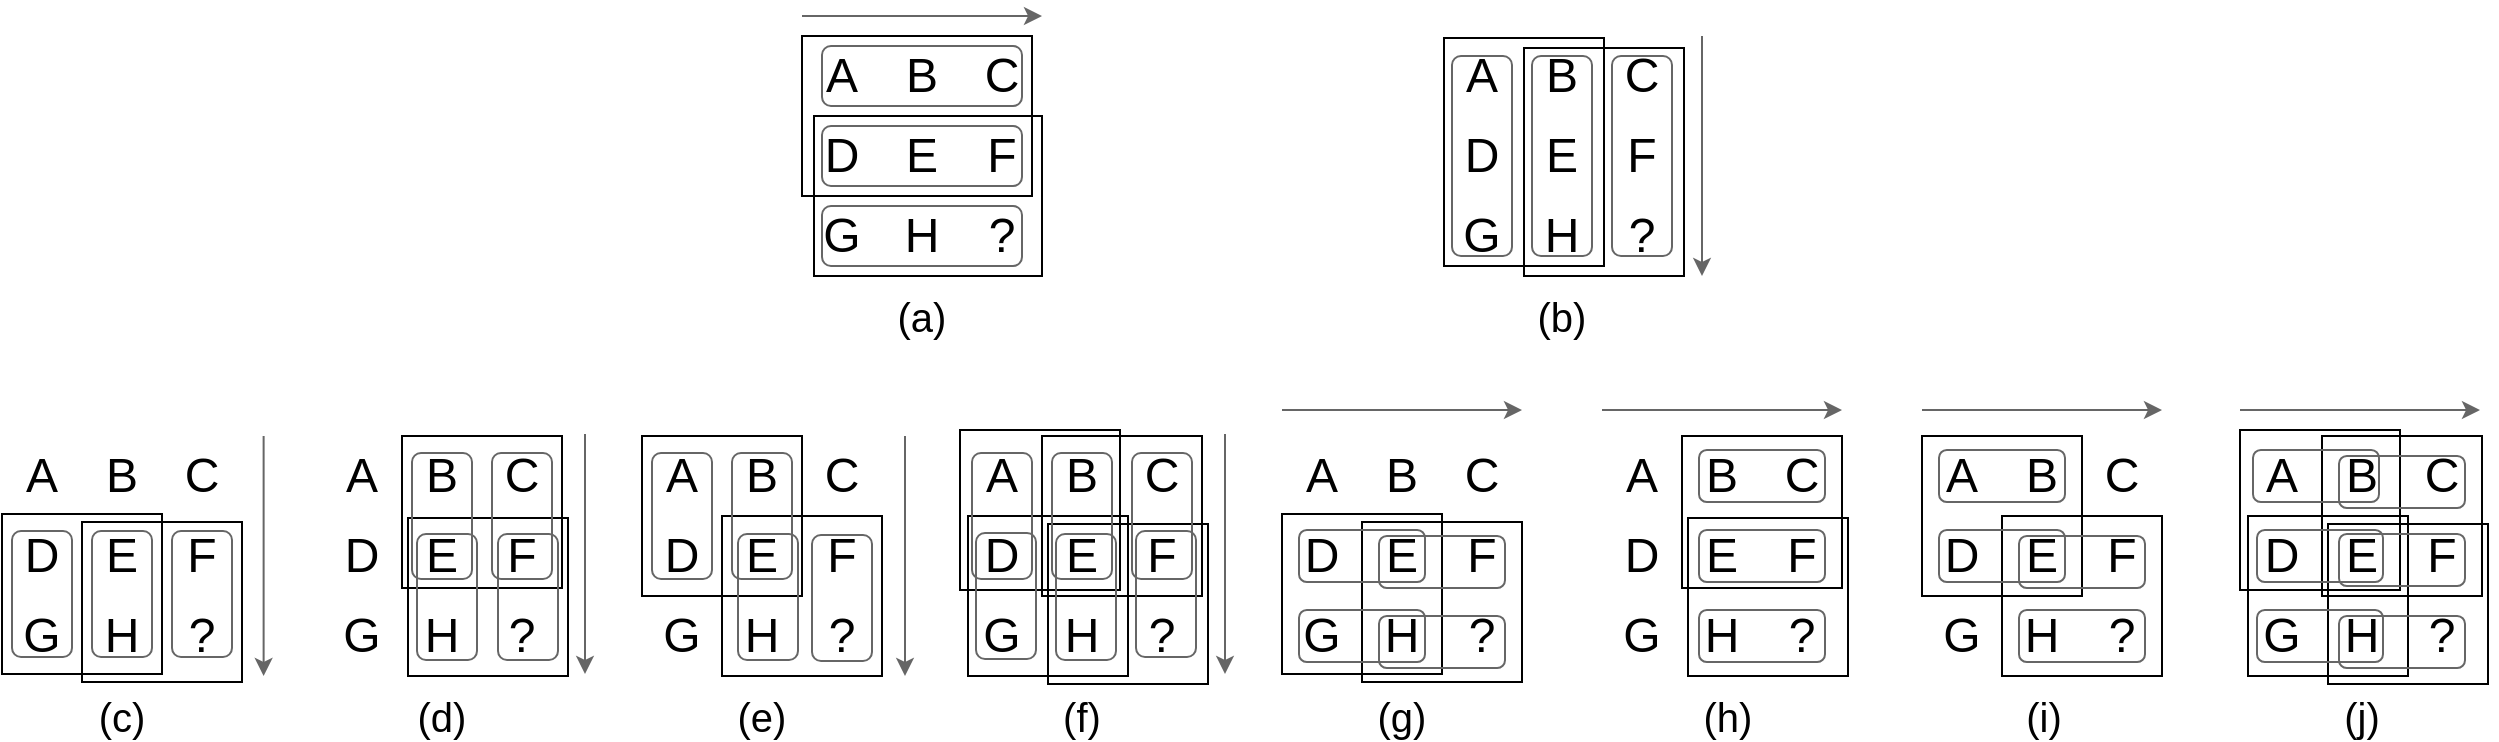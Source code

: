 <mxfile version="12.9.13" type="device"><diagram id="FIgk0ZukeviS5J1ctofV" name="Page-1"><mxGraphModel dx="768" dy="522" grid="1" gridSize="10" guides="1" tooltips="1" connect="1" arrows="1" fold="1" page="1" pageScale="1" pageWidth="827" pageHeight="1169" math="0" shadow="0"><root><mxCell id="0"/><mxCell id="1" parent="0"/><mxCell id="aXizeRaWZDngDxDu109b-54" value="" style="rounded=0;whiteSpace=wrap;html=1;fillColor=none;" parent="1" vertex="1"><mxGeometry x="200" y="283" width="80" height="80" as="geometry"/></mxCell><mxCell id="aXizeRaWZDngDxDu109b-53" value="" style="rounded=0;whiteSpace=wrap;html=1;fillColor=none;" parent="1" vertex="1"><mxGeometry x="160" y="279" width="80" height="80" as="geometry"/></mxCell><mxCell id="aXizeRaWZDngDxDu109b-122" value="" style="rounded=0;whiteSpace=wrap;html=1;fillColor=none;" parent="1" vertex="1"><mxGeometry x="840" y="283" width="80" height="80" as="geometry"/></mxCell><mxCell id="aXizeRaWZDngDxDu109b-121" value="" style="rounded=0;whiteSpace=wrap;html=1;fillColor=none;" parent="1" vertex="1"><mxGeometry x="800" y="279" width="80" height="80" as="geometry"/></mxCell><mxCell id="Hj9UycK8c0MInqdre70B-33" value="&lt;font style=&quot;font-size: 24px&quot;&gt;A&lt;/font&gt;" style="text;html=1;strokeColor=none;fillColor=none;align=center;verticalAlign=middle;whiteSpace=wrap;rounded=0;" parent="1" vertex="1"><mxGeometry x="160" y="240" width="40" height="40" as="geometry"/></mxCell><mxCell id="Hj9UycK8c0MInqdre70B-34" value="&lt;font style=&quot;font-size: 24px&quot;&gt;B&lt;/font&gt;" style="text;html=1;strokeColor=none;fillColor=none;align=center;verticalAlign=middle;whiteSpace=wrap;rounded=0;" parent="1" vertex="1"><mxGeometry x="200" y="240" width="40" height="40" as="geometry"/></mxCell><mxCell id="Hj9UycK8c0MInqdre70B-35" value="&lt;font style=&quot;font-size: 24px&quot;&gt;C&lt;/font&gt;" style="text;html=1;strokeColor=none;fillColor=none;align=center;verticalAlign=middle;whiteSpace=wrap;rounded=0;" parent="1" vertex="1"><mxGeometry x="240" y="240" width="40" height="40" as="geometry"/></mxCell><mxCell id="Hj9UycK8c0MInqdre70B-36" value="&lt;font style=&quot;font-size: 24px&quot;&gt;D&lt;/font&gt;" style="text;html=1;strokeColor=none;fillColor=none;align=center;verticalAlign=middle;whiteSpace=wrap;rounded=0;" parent="1" vertex="1"><mxGeometry x="160" y="280" width="40" height="40" as="geometry"/></mxCell><mxCell id="Hj9UycK8c0MInqdre70B-37" value="&lt;font style=&quot;font-size: 24px&quot;&gt;E&lt;/font&gt;" style="text;html=1;strokeColor=none;fillColor=none;align=center;verticalAlign=middle;whiteSpace=wrap;rounded=0;" parent="1" vertex="1"><mxGeometry x="200" y="280" width="40" height="40" as="geometry"/></mxCell><mxCell id="Hj9UycK8c0MInqdre70B-38" value="&lt;font style=&quot;font-size: 24px&quot;&gt;F&lt;/font&gt;" style="text;html=1;strokeColor=none;fillColor=none;align=center;verticalAlign=middle;whiteSpace=wrap;rounded=0;" parent="1" vertex="1"><mxGeometry x="240" y="280" width="40" height="40" as="geometry"/></mxCell><mxCell id="Hj9UycK8c0MInqdre70B-39" value="&lt;font style=&quot;font-size: 24px&quot;&gt;G&lt;/font&gt;" style="text;html=1;strokeColor=none;fillColor=none;align=center;verticalAlign=middle;whiteSpace=wrap;rounded=0;" parent="1" vertex="1"><mxGeometry x="160" y="320" width="40" height="40" as="geometry"/></mxCell><mxCell id="Hj9UycK8c0MInqdre70B-40" value="&lt;font style=&quot;font-size: 24px&quot;&gt;H&lt;/font&gt;" style="text;html=1;strokeColor=none;fillColor=none;align=center;verticalAlign=middle;whiteSpace=wrap;rounded=0;" parent="1" vertex="1"><mxGeometry x="200" y="320" width="40" height="40" as="geometry"/></mxCell><mxCell id="aXizeRaWZDngDxDu109b-1" value="&lt;font style=&quot;font-size: 24px&quot;&gt;?&lt;/font&gt;" style="text;html=1;strokeColor=none;fillColor=none;align=center;verticalAlign=middle;whiteSpace=wrap;rounded=0;" parent="1" vertex="1"><mxGeometry x="240" y="320" width="40" height="40" as="geometry"/></mxCell><mxCell id="aXizeRaWZDngDxDu109b-2" value="&lt;font style=&quot;font-size: 24px&quot;&gt;A&lt;/font&gt;" style="text;html=1;strokeColor=none;fillColor=none;align=center;verticalAlign=middle;whiteSpace=wrap;rounded=0;" parent="1" vertex="1"><mxGeometry x="320" y="240" width="40" height="40" as="geometry"/></mxCell><mxCell id="aXizeRaWZDngDxDu109b-3" value="&lt;font style=&quot;font-size: 24px&quot;&gt;B&lt;/font&gt;" style="text;html=1;strokeColor=none;fillColor=none;align=center;verticalAlign=middle;whiteSpace=wrap;rounded=0;" parent="1" vertex="1"><mxGeometry x="360" y="240" width="40" height="40" as="geometry"/></mxCell><mxCell id="aXizeRaWZDngDxDu109b-4" value="&lt;font style=&quot;font-size: 24px&quot;&gt;C&lt;/font&gt;" style="text;html=1;strokeColor=none;fillColor=none;align=center;verticalAlign=middle;whiteSpace=wrap;rounded=0;" parent="1" vertex="1"><mxGeometry x="400" y="240" width="40" height="40" as="geometry"/></mxCell><mxCell id="aXizeRaWZDngDxDu109b-5" value="&lt;font style=&quot;font-size: 24px&quot;&gt;D&lt;/font&gt;" style="text;html=1;strokeColor=none;fillColor=none;align=center;verticalAlign=middle;whiteSpace=wrap;rounded=0;" parent="1" vertex="1"><mxGeometry x="320" y="280" width="40" height="40" as="geometry"/></mxCell><mxCell id="aXizeRaWZDngDxDu109b-6" value="&lt;font style=&quot;font-size: 24px&quot;&gt;E&lt;/font&gt;" style="text;html=1;strokeColor=none;fillColor=none;align=center;verticalAlign=middle;whiteSpace=wrap;rounded=0;" parent="1" vertex="1"><mxGeometry x="360" y="280" width="40" height="40" as="geometry"/></mxCell><mxCell id="aXizeRaWZDngDxDu109b-7" value="&lt;font style=&quot;font-size: 24px&quot;&gt;F&lt;/font&gt;" style="text;html=1;strokeColor=none;fillColor=none;align=center;verticalAlign=middle;whiteSpace=wrap;rounded=0;" parent="1" vertex="1"><mxGeometry x="400" y="280" width="40" height="40" as="geometry"/></mxCell><mxCell id="aXizeRaWZDngDxDu109b-8" value="&lt;font style=&quot;font-size: 24px&quot;&gt;G&lt;/font&gt;" style="text;html=1;strokeColor=none;fillColor=none;align=center;verticalAlign=middle;whiteSpace=wrap;rounded=0;" parent="1" vertex="1"><mxGeometry x="320" y="320" width="40" height="40" as="geometry"/></mxCell><mxCell id="aXizeRaWZDngDxDu109b-9" value="&lt;font style=&quot;font-size: 24px&quot;&gt;H&lt;/font&gt;" style="text;html=1;strokeColor=none;fillColor=none;align=center;verticalAlign=middle;whiteSpace=wrap;rounded=0;" parent="1" vertex="1"><mxGeometry x="360" y="320" width="40" height="40" as="geometry"/></mxCell><mxCell id="aXizeRaWZDngDxDu109b-10" value="&lt;font style=&quot;font-size: 24px&quot;&gt;?&lt;/font&gt;" style="text;html=1;strokeColor=none;fillColor=none;align=center;verticalAlign=middle;whiteSpace=wrap;rounded=0;" parent="1" vertex="1"><mxGeometry x="400" y="320" width="40" height="40" as="geometry"/></mxCell><mxCell id="aXizeRaWZDngDxDu109b-11" value="&lt;font style=&quot;font-size: 24px&quot;&gt;A&lt;/font&gt;" style="text;html=1;strokeColor=none;fillColor=none;align=center;verticalAlign=middle;whiteSpace=wrap;rounded=0;" parent="1" vertex="1"><mxGeometry x="480" y="240" width="40" height="40" as="geometry"/></mxCell><mxCell id="aXizeRaWZDngDxDu109b-12" value="&lt;font style=&quot;font-size: 24px&quot;&gt;B&lt;/font&gt;" style="text;html=1;strokeColor=none;fillColor=none;align=center;verticalAlign=middle;whiteSpace=wrap;rounded=0;" parent="1" vertex="1"><mxGeometry x="520" y="240" width="40" height="40" as="geometry"/></mxCell><mxCell id="aXizeRaWZDngDxDu109b-13" value="&lt;font style=&quot;font-size: 24px&quot;&gt;C&lt;/font&gt;" style="text;html=1;strokeColor=none;fillColor=none;align=center;verticalAlign=middle;whiteSpace=wrap;rounded=0;" parent="1" vertex="1"><mxGeometry x="560" y="240" width="40" height="40" as="geometry"/></mxCell><mxCell id="aXizeRaWZDngDxDu109b-14" value="&lt;font style=&quot;font-size: 24px&quot;&gt;D&lt;/font&gt;" style="text;html=1;strokeColor=none;fillColor=none;align=center;verticalAlign=middle;whiteSpace=wrap;rounded=0;" parent="1" vertex="1"><mxGeometry x="480" y="280" width="40" height="40" as="geometry"/></mxCell><mxCell id="aXizeRaWZDngDxDu109b-15" value="&lt;font style=&quot;font-size: 24px&quot;&gt;E&lt;/font&gt;" style="text;html=1;strokeColor=none;fillColor=none;align=center;verticalAlign=middle;whiteSpace=wrap;rounded=0;" parent="1" vertex="1"><mxGeometry x="520" y="280" width="40" height="40" as="geometry"/></mxCell><mxCell id="aXizeRaWZDngDxDu109b-16" value="&lt;font style=&quot;font-size: 24px&quot;&gt;F&lt;/font&gt;" style="text;html=1;strokeColor=none;fillColor=none;align=center;verticalAlign=middle;whiteSpace=wrap;rounded=0;" parent="1" vertex="1"><mxGeometry x="560" y="280" width="40" height="40" as="geometry"/></mxCell><mxCell id="aXizeRaWZDngDxDu109b-17" value="&lt;font style=&quot;font-size: 24px&quot;&gt;G&lt;/font&gt;" style="text;html=1;strokeColor=none;fillColor=none;align=center;verticalAlign=middle;whiteSpace=wrap;rounded=0;" parent="1" vertex="1"><mxGeometry x="480" y="320" width="40" height="40" as="geometry"/></mxCell><mxCell id="aXizeRaWZDngDxDu109b-18" value="&lt;font style=&quot;font-size: 24px&quot;&gt;H&lt;/font&gt;" style="text;html=1;strokeColor=none;fillColor=none;align=center;verticalAlign=middle;whiteSpace=wrap;rounded=0;" parent="1" vertex="1"><mxGeometry x="520" y="320" width="40" height="40" as="geometry"/></mxCell><mxCell id="aXizeRaWZDngDxDu109b-19" value="&lt;font style=&quot;font-size: 24px&quot;&gt;?&lt;/font&gt;" style="text;html=1;strokeColor=none;fillColor=none;align=center;verticalAlign=middle;whiteSpace=wrap;rounded=0;" parent="1" vertex="1"><mxGeometry x="560" y="320" width="40" height="40" as="geometry"/></mxCell><mxCell id="aXizeRaWZDngDxDu109b-20" value="&lt;font style=&quot;font-size: 24px&quot;&gt;A&lt;/font&gt;" style="text;html=1;strokeColor=none;fillColor=none;align=center;verticalAlign=middle;whiteSpace=wrap;rounded=0;" parent="1" vertex="1"><mxGeometry x="640" y="240" width="40" height="40" as="geometry"/></mxCell><mxCell id="aXizeRaWZDngDxDu109b-21" value="&lt;font style=&quot;font-size: 24px&quot;&gt;B&lt;/font&gt;" style="text;html=1;strokeColor=none;fillColor=none;align=center;verticalAlign=middle;whiteSpace=wrap;rounded=0;" parent="1" vertex="1"><mxGeometry x="680" y="240" width="40" height="40" as="geometry"/></mxCell><mxCell id="aXizeRaWZDngDxDu109b-22" value="&lt;font style=&quot;font-size: 24px&quot;&gt;C&lt;/font&gt;" style="text;html=1;strokeColor=none;fillColor=none;align=center;verticalAlign=middle;whiteSpace=wrap;rounded=0;" parent="1" vertex="1"><mxGeometry x="720" y="240" width="40" height="40" as="geometry"/></mxCell><mxCell id="aXizeRaWZDngDxDu109b-23" value="&lt;font style=&quot;font-size: 24px&quot;&gt;D&lt;/font&gt;" style="text;html=1;strokeColor=none;fillColor=none;align=center;verticalAlign=middle;whiteSpace=wrap;rounded=0;" parent="1" vertex="1"><mxGeometry x="640" y="280" width="40" height="40" as="geometry"/></mxCell><mxCell id="aXizeRaWZDngDxDu109b-24" value="&lt;font style=&quot;font-size: 24px&quot;&gt;E&lt;/font&gt;" style="text;html=1;strokeColor=none;fillColor=none;align=center;verticalAlign=middle;whiteSpace=wrap;rounded=0;" parent="1" vertex="1"><mxGeometry x="680" y="280" width="40" height="40" as="geometry"/></mxCell><mxCell id="aXizeRaWZDngDxDu109b-25" value="&lt;font style=&quot;font-size: 24px&quot;&gt;F&lt;/font&gt;" style="text;html=1;strokeColor=none;fillColor=none;align=center;verticalAlign=middle;whiteSpace=wrap;rounded=0;" parent="1" vertex="1"><mxGeometry x="720" y="280" width="40" height="40" as="geometry"/></mxCell><mxCell id="aXizeRaWZDngDxDu109b-26" value="&lt;font style=&quot;font-size: 24px&quot;&gt;G&lt;/font&gt;" style="text;html=1;strokeColor=none;fillColor=none;align=center;verticalAlign=middle;whiteSpace=wrap;rounded=0;" parent="1" vertex="1"><mxGeometry x="640" y="320" width="40" height="40" as="geometry"/></mxCell><mxCell id="aXizeRaWZDngDxDu109b-27" value="&lt;font style=&quot;font-size: 24px&quot;&gt;H&lt;/font&gt;" style="text;html=1;strokeColor=none;fillColor=none;align=center;verticalAlign=middle;whiteSpace=wrap;rounded=0;" parent="1" vertex="1"><mxGeometry x="680" y="320" width="40" height="40" as="geometry"/></mxCell><mxCell id="aXizeRaWZDngDxDu109b-28" value="&lt;font style=&quot;font-size: 24px&quot;&gt;?&lt;/font&gt;" style="text;html=1;strokeColor=none;fillColor=none;align=center;verticalAlign=middle;whiteSpace=wrap;rounded=0;" parent="1" vertex="1"><mxGeometry x="720" y="320" width="40" height="40" as="geometry"/></mxCell><mxCell id="aXizeRaWZDngDxDu109b-39" value="" style="rounded=1;whiteSpace=wrap;html=1;fillColor=none;strokeColor=#666666;rotation=90;" parent="1" vertex="1"><mxGeometry x="188.5" y="304" width="63" height="30" as="geometry"/></mxCell><mxCell id="aXizeRaWZDngDxDu109b-40" value="" style="rounded=0;whiteSpace=wrap;html=1;fillColor=none;" parent="1" vertex="1"><mxGeometry x="639" y="237" width="80" height="80" as="geometry"/></mxCell><mxCell id="aXizeRaWZDngDxDu109b-41" value="" style="rounded=1;whiteSpace=wrap;html=1;fillColor=none;strokeColor=#666666;rotation=90;" parent="1" vertex="1"><mxGeometry x="148.5" y="304" width="63" height="30" as="geometry"/></mxCell><mxCell id="aXizeRaWZDngDxDu109b-42" value="" style="rounded=1;whiteSpace=wrap;html=1;fillColor=none;strokeColor=#666666;rotation=90;" parent="1" vertex="1"><mxGeometry x="228.5" y="304" width="63" height="30" as="geometry"/></mxCell><mxCell id="aXizeRaWZDngDxDu109b-43" value="" style="endArrow=classic;html=1;strokeColor=#666666;" parent="1" edge="1"><mxGeometry width="50" height="50" relative="1" as="geometry"><mxPoint x="290.81" y="240" as="sourcePoint"/><mxPoint x="290.81" y="360" as="targetPoint"/></mxGeometry></mxCell><mxCell id="aXizeRaWZDngDxDu109b-44" value="" style="rounded=0;whiteSpace=wrap;html=1;fillColor=none;" parent="1" vertex="1"><mxGeometry x="360" y="240" width="80" height="76" as="geometry"/></mxCell><mxCell id="aXizeRaWZDngDxDu109b-45" value="" style="rounded=0;whiteSpace=wrap;html=1;fillColor=none;" parent="1" vertex="1"><mxGeometry x="363" y="281" width="80" height="79" as="geometry"/></mxCell><mxCell id="aXizeRaWZDngDxDu109b-51" value="" style="rounded=1;whiteSpace=wrap;html=1;fillColor=none;strokeColor=#666666;rotation=90;" parent="1" vertex="1"><mxGeometry x="348.5" y="265" width="63" height="30" as="geometry"/></mxCell><mxCell id="aXizeRaWZDngDxDu109b-52" value="" style="rounded=1;whiteSpace=wrap;html=1;fillColor=none;strokeColor=#666666;rotation=90;" parent="1" vertex="1"><mxGeometry x="388.5" y="265" width="63" height="30" as="geometry"/></mxCell><mxCell id="aXizeRaWZDngDxDu109b-55" value="" style="rounded=1;whiteSpace=wrap;html=1;fillColor=none;strokeColor=#666666;rotation=90;" parent="1" vertex="1"><mxGeometry x="351" y="305.5" width="63" height="30" as="geometry"/></mxCell><mxCell id="aXizeRaWZDngDxDu109b-56" value="" style="rounded=1;whiteSpace=wrap;html=1;fillColor=none;strokeColor=#666666;rotation=90;" parent="1" vertex="1"><mxGeometry x="391.5" y="305.5" width="63" height="30" as="geometry"/></mxCell><mxCell id="aXizeRaWZDngDxDu109b-57" value="" style="rounded=0;whiteSpace=wrap;html=1;fillColor=none;" parent="1" vertex="1"><mxGeometry x="480" y="240" width="80" height="80" as="geometry"/></mxCell><mxCell id="aXizeRaWZDngDxDu109b-58" value="" style="rounded=0;whiteSpace=wrap;html=1;fillColor=none;" parent="1" vertex="1"><mxGeometry x="520" y="280" width="80" height="80" as="geometry"/></mxCell><mxCell id="aXizeRaWZDngDxDu109b-59" value="" style="rounded=1;whiteSpace=wrap;html=1;fillColor=none;strokeColor=#666666;rotation=90;" parent="1" vertex="1"><mxGeometry x="468.5" y="265" width="63" height="30" as="geometry"/></mxCell><mxCell id="aXizeRaWZDngDxDu109b-60" value="" style="rounded=1;whiteSpace=wrap;html=1;fillColor=none;strokeColor=#666666;rotation=90;" parent="1" vertex="1"><mxGeometry x="508.5" y="265" width="63" height="30" as="geometry"/></mxCell><mxCell id="aXizeRaWZDngDxDu109b-61" value="" style="rounded=1;whiteSpace=wrap;html=1;fillColor=none;strokeColor=#666666;rotation=90;" parent="1" vertex="1"><mxGeometry x="548.5" y="306" width="63" height="30" as="geometry"/></mxCell><mxCell id="aXizeRaWZDngDxDu109b-62" value="" style="rounded=1;whiteSpace=wrap;html=1;fillColor=none;strokeColor=#666666;rotation=90;" parent="1" vertex="1"><mxGeometry x="511.5" y="305.5" width="63" height="30" as="geometry"/></mxCell><mxCell id="aXizeRaWZDngDxDu109b-63" value="" style="endArrow=classic;html=1;strokeColor=#666666;" parent="1" edge="1"><mxGeometry width="50" height="50" relative="1" as="geometry"><mxPoint x="451.5" y="239" as="sourcePoint"/><mxPoint x="451.5" y="359" as="targetPoint"/></mxGeometry></mxCell><mxCell id="aXizeRaWZDngDxDu109b-64" value="" style="endArrow=classic;html=1;strokeColor=#666666;" parent="1" edge="1"><mxGeometry width="50" height="50" relative="1" as="geometry"><mxPoint x="611.5" y="240" as="sourcePoint"/><mxPoint x="611.5" y="360" as="targetPoint"/></mxGeometry></mxCell><mxCell id="aXizeRaWZDngDxDu109b-65" value="" style="rounded=0;whiteSpace=wrap;html=1;fillColor=none;" parent="1" vertex="1"><mxGeometry x="643" y="280" width="80" height="80" as="geometry"/></mxCell><mxCell id="aXizeRaWZDngDxDu109b-66" value="" style="rounded=0;whiteSpace=wrap;html=1;fillColor=none;" parent="1" vertex="1"><mxGeometry x="680" y="240" width="80" height="80" as="geometry"/></mxCell><mxCell id="aXizeRaWZDngDxDu109b-68" value="" style="rounded=0;whiteSpace=wrap;html=1;fillColor=none;" parent="1" vertex="1"><mxGeometry x="683" y="284" width="80" height="80" as="geometry"/></mxCell><mxCell id="aXizeRaWZDngDxDu109b-69" value="" style="rounded=1;whiteSpace=wrap;html=1;fillColor=none;strokeColor=#666666;rotation=90;" parent="1" vertex="1"><mxGeometry x="670.5" y="305.5" width="63" height="30" as="geometry"/></mxCell><mxCell id="aXizeRaWZDngDxDu109b-70" value="" style="rounded=1;whiteSpace=wrap;html=1;fillColor=none;strokeColor=#666666;rotation=90;" parent="1" vertex="1"><mxGeometry x="668.5" y="265" width="63" height="30" as="geometry"/></mxCell><mxCell id="aXizeRaWZDngDxDu109b-71" value="" style="rounded=1;whiteSpace=wrap;html=1;fillColor=none;strokeColor=#666666;rotation=90;" parent="1" vertex="1"><mxGeometry x="628.5" y="265" width="63" height="30" as="geometry"/></mxCell><mxCell id="aXizeRaWZDngDxDu109b-72" value="" style="rounded=1;whiteSpace=wrap;html=1;fillColor=none;strokeColor=#666666;rotation=90;" parent="1" vertex="1"><mxGeometry x="708.5" y="265" width="63" height="30" as="geometry"/></mxCell><mxCell id="aXizeRaWZDngDxDu109b-73" value="" style="rounded=1;whiteSpace=wrap;html=1;fillColor=none;strokeColor=#666666;rotation=90;" parent="1" vertex="1"><mxGeometry x="630.5" y="305" width="63" height="30" as="geometry"/></mxCell><mxCell id="aXizeRaWZDngDxDu109b-74" value="" style="rounded=1;whiteSpace=wrap;html=1;fillColor=none;strokeColor=#666666;rotation=90;" parent="1" vertex="1"><mxGeometry x="710.5" y="304" width="63" height="30" as="geometry"/></mxCell><mxCell id="aXizeRaWZDngDxDu109b-75" value="" style="endArrow=classic;html=1;strokeColor=#666666;" parent="1" edge="1"><mxGeometry width="50" height="50" relative="1" as="geometry"><mxPoint x="771.5" y="239" as="sourcePoint"/><mxPoint x="771.5" y="359" as="targetPoint"/></mxGeometry></mxCell><mxCell id="aXizeRaWZDngDxDu109b-76" value="&lt;font style=&quot;font-size: 24px&quot;&gt;A&lt;/font&gt;" style="text;html=1;strokeColor=none;fillColor=none;align=center;verticalAlign=middle;whiteSpace=wrap;rounded=0;" parent="1" vertex="1"><mxGeometry x="800" y="240" width="40" height="40" as="geometry"/></mxCell><mxCell id="aXizeRaWZDngDxDu109b-77" value="&lt;font style=&quot;font-size: 24px&quot;&gt;B&lt;/font&gt;" style="text;html=1;strokeColor=none;fillColor=none;align=center;verticalAlign=middle;whiteSpace=wrap;rounded=0;" parent="1" vertex="1"><mxGeometry x="840" y="240" width="40" height="40" as="geometry"/></mxCell><mxCell id="aXizeRaWZDngDxDu109b-78" value="&lt;font style=&quot;font-size: 24px&quot;&gt;C&lt;/font&gt;" style="text;html=1;strokeColor=none;fillColor=none;align=center;verticalAlign=middle;whiteSpace=wrap;rounded=0;" parent="1" vertex="1"><mxGeometry x="880" y="240" width="40" height="40" as="geometry"/></mxCell><mxCell id="aXizeRaWZDngDxDu109b-79" value="&lt;font style=&quot;font-size: 24px&quot;&gt;D&lt;/font&gt;" style="text;html=1;strokeColor=none;fillColor=none;align=center;verticalAlign=middle;whiteSpace=wrap;rounded=0;" parent="1" vertex="1"><mxGeometry x="800" y="280" width="40" height="40" as="geometry"/></mxCell><mxCell id="aXizeRaWZDngDxDu109b-80" value="&lt;font style=&quot;font-size: 24px&quot;&gt;E&lt;/font&gt;" style="text;html=1;strokeColor=none;fillColor=none;align=center;verticalAlign=middle;whiteSpace=wrap;rounded=0;" parent="1" vertex="1"><mxGeometry x="840" y="280" width="40" height="40" as="geometry"/></mxCell><mxCell id="aXizeRaWZDngDxDu109b-81" value="&lt;font style=&quot;font-size: 24px&quot;&gt;F&lt;/font&gt;" style="text;html=1;strokeColor=none;fillColor=none;align=center;verticalAlign=middle;whiteSpace=wrap;rounded=0;" parent="1" vertex="1"><mxGeometry x="880" y="280" width="40" height="40" as="geometry"/></mxCell><mxCell id="aXizeRaWZDngDxDu109b-82" value="&lt;font style=&quot;font-size: 24px&quot;&gt;G&lt;/font&gt;" style="text;html=1;strokeColor=none;fillColor=none;align=center;verticalAlign=middle;whiteSpace=wrap;rounded=0;" parent="1" vertex="1"><mxGeometry x="800" y="320" width="40" height="40" as="geometry"/></mxCell><mxCell id="aXizeRaWZDngDxDu109b-83" value="&lt;font style=&quot;font-size: 24px&quot;&gt;H&lt;/font&gt;" style="text;html=1;strokeColor=none;fillColor=none;align=center;verticalAlign=middle;whiteSpace=wrap;rounded=0;" parent="1" vertex="1"><mxGeometry x="840" y="320" width="40" height="40" as="geometry"/></mxCell><mxCell id="aXizeRaWZDngDxDu109b-84" value="&lt;font style=&quot;font-size: 24px&quot;&gt;?&lt;/font&gt;" style="text;html=1;strokeColor=none;fillColor=none;align=center;verticalAlign=middle;whiteSpace=wrap;rounded=0;" parent="1" vertex="1"><mxGeometry x="880" y="320" width="40" height="40" as="geometry"/></mxCell><mxCell id="aXizeRaWZDngDxDu109b-85" value="&lt;font style=&quot;font-size: 24px&quot;&gt;A&lt;/font&gt;" style="text;html=1;strokeColor=none;fillColor=none;align=center;verticalAlign=middle;whiteSpace=wrap;rounded=0;" parent="1" vertex="1"><mxGeometry x="960" y="240" width="40" height="40" as="geometry"/></mxCell><mxCell id="aXizeRaWZDngDxDu109b-86" value="&lt;font style=&quot;font-size: 24px&quot;&gt;B&lt;/font&gt;" style="text;html=1;strokeColor=none;fillColor=none;align=center;verticalAlign=middle;whiteSpace=wrap;rounded=0;" parent="1" vertex="1"><mxGeometry x="1000" y="240" width="40" height="40" as="geometry"/></mxCell><mxCell id="aXizeRaWZDngDxDu109b-87" value="&lt;font style=&quot;font-size: 24px&quot;&gt;C&lt;/font&gt;" style="text;html=1;strokeColor=none;fillColor=none;align=center;verticalAlign=middle;whiteSpace=wrap;rounded=0;" parent="1" vertex="1"><mxGeometry x="1040" y="240" width="40" height="40" as="geometry"/></mxCell><mxCell id="aXizeRaWZDngDxDu109b-88" value="&lt;font style=&quot;font-size: 24px&quot;&gt;D&lt;/font&gt;" style="text;html=1;strokeColor=none;fillColor=none;align=center;verticalAlign=middle;whiteSpace=wrap;rounded=0;" parent="1" vertex="1"><mxGeometry x="960" y="280" width="40" height="40" as="geometry"/></mxCell><mxCell id="aXizeRaWZDngDxDu109b-89" value="&lt;font style=&quot;font-size: 24px&quot;&gt;E&lt;/font&gt;" style="text;html=1;strokeColor=none;fillColor=none;align=center;verticalAlign=middle;whiteSpace=wrap;rounded=0;" parent="1" vertex="1"><mxGeometry x="1000" y="280" width="40" height="40" as="geometry"/></mxCell><mxCell id="aXizeRaWZDngDxDu109b-90" value="&lt;font style=&quot;font-size: 24px&quot;&gt;F&lt;/font&gt;" style="text;html=1;strokeColor=none;fillColor=none;align=center;verticalAlign=middle;whiteSpace=wrap;rounded=0;" parent="1" vertex="1"><mxGeometry x="1040" y="280" width="40" height="40" as="geometry"/></mxCell><mxCell id="aXizeRaWZDngDxDu109b-91" value="&lt;font style=&quot;font-size: 24px&quot;&gt;G&lt;/font&gt;" style="text;html=1;strokeColor=none;fillColor=none;align=center;verticalAlign=middle;whiteSpace=wrap;rounded=0;" parent="1" vertex="1"><mxGeometry x="960" y="320" width="40" height="40" as="geometry"/></mxCell><mxCell id="aXizeRaWZDngDxDu109b-92" value="&lt;font style=&quot;font-size: 24px&quot;&gt;H&lt;/font&gt;" style="text;html=1;strokeColor=none;fillColor=none;align=center;verticalAlign=middle;whiteSpace=wrap;rounded=0;" parent="1" vertex="1"><mxGeometry x="1000" y="320" width="40" height="40" as="geometry"/></mxCell><mxCell id="aXizeRaWZDngDxDu109b-93" value="&lt;font style=&quot;font-size: 24px&quot;&gt;?&lt;/font&gt;" style="text;html=1;strokeColor=none;fillColor=none;align=center;verticalAlign=middle;whiteSpace=wrap;rounded=0;" parent="1" vertex="1"><mxGeometry x="1040" y="320" width="40" height="40" as="geometry"/></mxCell><mxCell id="aXizeRaWZDngDxDu109b-94" value="&lt;font style=&quot;font-size: 24px&quot;&gt;A&lt;/font&gt;" style="text;html=1;strokeColor=none;fillColor=none;align=center;verticalAlign=middle;whiteSpace=wrap;rounded=0;" parent="1" vertex="1"><mxGeometry x="1120" y="240" width="40" height="40" as="geometry"/></mxCell><mxCell id="aXizeRaWZDngDxDu109b-95" value="&lt;font style=&quot;font-size: 24px&quot;&gt;B&lt;/font&gt;" style="text;html=1;strokeColor=none;fillColor=none;align=center;verticalAlign=middle;whiteSpace=wrap;rounded=0;" parent="1" vertex="1"><mxGeometry x="1160" y="240" width="40" height="40" as="geometry"/></mxCell><mxCell id="aXizeRaWZDngDxDu109b-96" value="&lt;font style=&quot;font-size: 24px&quot;&gt;C&lt;/font&gt;" style="text;html=1;strokeColor=none;fillColor=none;align=center;verticalAlign=middle;whiteSpace=wrap;rounded=0;" parent="1" vertex="1"><mxGeometry x="1200" y="240" width="40" height="40" as="geometry"/></mxCell><mxCell id="aXizeRaWZDngDxDu109b-97" value="&lt;font style=&quot;font-size: 24px&quot;&gt;D&lt;/font&gt;" style="text;html=1;strokeColor=none;fillColor=none;align=center;verticalAlign=middle;whiteSpace=wrap;rounded=0;" parent="1" vertex="1"><mxGeometry x="1120" y="280" width="40" height="40" as="geometry"/></mxCell><mxCell id="aXizeRaWZDngDxDu109b-98" value="&lt;font style=&quot;font-size: 24px&quot;&gt;E&lt;/font&gt;" style="text;html=1;strokeColor=none;fillColor=none;align=center;verticalAlign=middle;whiteSpace=wrap;rounded=0;" parent="1" vertex="1"><mxGeometry x="1160" y="280" width="40" height="40" as="geometry"/></mxCell><mxCell id="aXizeRaWZDngDxDu109b-99" value="&lt;font style=&quot;font-size: 24px&quot;&gt;F&lt;/font&gt;" style="text;html=1;strokeColor=none;fillColor=none;align=center;verticalAlign=middle;whiteSpace=wrap;rounded=0;" parent="1" vertex="1"><mxGeometry x="1200" y="280" width="40" height="40" as="geometry"/></mxCell><mxCell id="aXizeRaWZDngDxDu109b-100" value="&lt;font style=&quot;font-size: 24px&quot;&gt;G&lt;/font&gt;" style="text;html=1;strokeColor=none;fillColor=none;align=center;verticalAlign=middle;whiteSpace=wrap;rounded=0;" parent="1" vertex="1"><mxGeometry x="1120" y="320" width="40" height="40" as="geometry"/></mxCell><mxCell id="aXizeRaWZDngDxDu109b-101" value="&lt;font style=&quot;font-size: 24px&quot;&gt;H&lt;/font&gt;" style="text;html=1;strokeColor=none;fillColor=none;align=center;verticalAlign=middle;whiteSpace=wrap;rounded=0;" parent="1" vertex="1"><mxGeometry x="1160" y="320" width="40" height="40" as="geometry"/></mxCell><mxCell id="aXizeRaWZDngDxDu109b-102" value="&lt;font style=&quot;font-size: 24px&quot;&gt;?&lt;/font&gt;" style="text;html=1;strokeColor=none;fillColor=none;align=center;verticalAlign=middle;whiteSpace=wrap;rounded=0;" parent="1" vertex="1"><mxGeometry x="1200" y="320" width="40" height="40" as="geometry"/></mxCell><mxCell id="aXizeRaWZDngDxDu109b-103" value="&lt;font style=&quot;font-size: 24px&quot;&gt;A&lt;/font&gt;" style="text;html=1;strokeColor=none;fillColor=none;align=center;verticalAlign=middle;whiteSpace=wrap;rounded=0;" parent="1" vertex="1"><mxGeometry x="1280" y="240" width="40" height="40" as="geometry"/></mxCell><mxCell id="aXizeRaWZDngDxDu109b-104" value="&lt;font style=&quot;font-size: 24px&quot;&gt;B&lt;/font&gt;" style="text;html=1;strokeColor=none;fillColor=none;align=center;verticalAlign=middle;whiteSpace=wrap;rounded=0;" parent="1" vertex="1"><mxGeometry x="1320" y="240" width="40" height="40" as="geometry"/></mxCell><mxCell id="aXizeRaWZDngDxDu109b-105" value="&lt;font style=&quot;font-size: 24px&quot;&gt;C&lt;/font&gt;" style="text;html=1;strokeColor=none;fillColor=none;align=center;verticalAlign=middle;whiteSpace=wrap;rounded=0;" parent="1" vertex="1"><mxGeometry x="1360" y="240" width="40" height="40" as="geometry"/></mxCell><mxCell id="aXizeRaWZDngDxDu109b-106" value="&lt;font style=&quot;font-size: 24px&quot;&gt;D&lt;/font&gt;" style="text;html=1;strokeColor=none;fillColor=none;align=center;verticalAlign=middle;whiteSpace=wrap;rounded=0;" parent="1" vertex="1"><mxGeometry x="1280" y="280" width="40" height="40" as="geometry"/></mxCell><mxCell id="aXizeRaWZDngDxDu109b-107" value="&lt;font style=&quot;font-size: 24px&quot;&gt;E&lt;/font&gt;" style="text;html=1;strokeColor=none;fillColor=none;align=center;verticalAlign=middle;whiteSpace=wrap;rounded=0;" parent="1" vertex="1"><mxGeometry x="1320" y="280" width="40" height="40" as="geometry"/></mxCell><mxCell id="aXizeRaWZDngDxDu109b-108" value="&lt;font style=&quot;font-size: 24px&quot;&gt;F&lt;/font&gt;" style="text;html=1;strokeColor=none;fillColor=none;align=center;verticalAlign=middle;whiteSpace=wrap;rounded=0;" parent="1" vertex="1"><mxGeometry x="1360" y="280" width="40" height="40" as="geometry"/></mxCell><mxCell id="aXizeRaWZDngDxDu109b-109" value="&lt;font style=&quot;font-size: 24px&quot;&gt;G&lt;/font&gt;" style="text;html=1;strokeColor=none;fillColor=none;align=center;verticalAlign=middle;whiteSpace=wrap;rounded=0;" parent="1" vertex="1"><mxGeometry x="1280" y="320" width="40" height="40" as="geometry"/></mxCell><mxCell id="aXizeRaWZDngDxDu109b-110" value="&lt;font style=&quot;font-size: 24px&quot;&gt;H&lt;/font&gt;" style="text;html=1;strokeColor=none;fillColor=none;align=center;verticalAlign=middle;whiteSpace=wrap;rounded=0;" parent="1" vertex="1"><mxGeometry x="1320" y="320" width="40" height="40" as="geometry"/></mxCell><mxCell id="aXizeRaWZDngDxDu109b-111" value="&lt;font style=&quot;font-size: 24px&quot;&gt;?&lt;/font&gt;" style="text;html=1;strokeColor=none;fillColor=none;align=center;verticalAlign=middle;whiteSpace=wrap;rounded=0;" parent="1" vertex="1"><mxGeometry x="1360" y="320" width="40" height="40" as="geometry"/></mxCell><mxCell id="aXizeRaWZDngDxDu109b-113" value="" style="rounded=0;whiteSpace=wrap;html=1;fillColor=none;" parent="1" vertex="1"><mxGeometry x="1279" y="237" width="80" height="80" as="geometry"/></mxCell><mxCell id="aXizeRaWZDngDxDu109b-116" value="" style="endArrow=classic;html=1;strokeColor=#666666;" parent="1" edge="1"><mxGeometry width="50" height="50" relative="1" as="geometry"><mxPoint x="800" y="227" as="sourcePoint"/><mxPoint x="920" y="227" as="targetPoint"/></mxGeometry></mxCell><mxCell id="aXizeRaWZDngDxDu109b-117" value="" style="rounded=0;whiteSpace=wrap;html=1;fillColor=none;" parent="1" vertex="1"><mxGeometry x="1000" y="240" width="80" height="76" as="geometry"/></mxCell><mxCell id="aXizeRaWZDngDxDu109b-118" value="" style="rounded=0;whiteSpace=wrap;html=1;fillColor=none;" parent="1" vertex="1"><mxGeometry x="1003" y="281" width="80" height="79" as="geometry"/></mxCell><mxCell id="aXizeRaWZDngDxDu109b-125" value="" style="rounded=0;whiteSpace=wrap;html=1;fillColor=none;" parent="1" vertex="1"><mxGeometry x="1120" y="240" width="80" height="80" as="geometry"/></mxCell><mxCell id="aXizeRaWZDngDxDu109b-126" value="" style="rounded=0;whiteSpace=wrap;html=1;fillColor=none;" parent="1" vertex="1"><mxGeometry x="1160" y="280" width="80" height="80" as="geometry"/></mxCell><mxCell id="aXizeRaWZDngDxDu109b-133" value="" style="rounded=0;whiteSpace=wrap;html=1;fillColor=none;" parent="1" vertex="1"><mxGeometry x="1283" y="280" width="80" height="80" as="geometry"/></mxCell><mxCell id="aXizeRaWZDngDxDu109b-134" value="" style="rounded=0;whiteSpace=wrap;html=1;fillColor=none;" parent="1" vertex="1"><mxGeometry x="1320" y="240" width="80" height="80" as="geometry"/></mxCell><mxCell id="aXizeRaWZDngDxDu109b-135" value="" style="rounded=0;whiteSpace=wrap;html=1;fillColor=none;" parent="1" vertex="1"><mxGeometry x="1323" y="284" width="80" height="80" as="geometry"/></mxCell><mxCell id="aXizeRaWZDngDxDu109b-143" value="" style="endArrow=classic;html=1;strokeColor=#666666;" parent="1" edge="1"><mxGeometry width="50" height="50" relative="1" as="geometry"><mxPoint x="960" y="227" as="sourcePoint"/><mxPoint x="1080" y="227" as="targetPoint"/></mxGeometry></mxCell><mxCell id="aXizeRaWZDngDxDu109b-144" value="" style="endArrow=classic;html=1;strokeColor=#666666;" parent="1" edge="1"><mxGeometry width="50" height="50" relative="1" as="geometry"><mxPoint x="1120" y="227" as="sourcePoint"/><mxPoint x="1240" y="227" as="targetPoint"/></mxGeometry></mxCell><mxCell id="aXizeRaWZDngDxDu109b-145" value="" style="endArrow=classic;html=1;strokeColor=#666666;" parent="1" edge="1"><mxGeometry width="50" height="50" relative="1" as="geometry"><mxPoint x="1279" y="227" as="sourcePoint"/><mxPoint x="1399" y="227" as="targetPoint"/></mxGeometry></mxCell><mxCell id="aXizeRaWZDngDxDu109b-149" value="" style="rounded=1;whiteSpace=wrap;html=1;fillColor=none;strokeColor=#666666;rotation=0;" parent="1" vertex="1"><mxGeometry x="808.5" y="287" width="63" height="26" as="geometry"/></mxCell><mxCell id="aXizeRaWZDngDxDu109b-150" value="" style="rounded=1;whiteSpace=wrap;html=1;fillColor=none;strokeColor=#666666;rotation=0;" parent="1" vertex="1"><mxGeometry x="848.5" y="290" width="63" height="26" as="geometry"/></mxCell><mxCell id="aXizeRaWZDngDxDu109b-151" value="" style="rounded=1;whiteSpace=wrap;html=1;fillColor=none;strokeColor=#666666;rotation=0;" parent="1" vertex="1"><mxGeometry x="808.5" y="327" width="63" height="26" as="geometry"/></mxCell><mxCell id="aXizeRaWZDngDxDu109b-152" value="" style="rounded=1;whiteSpace=wrap;html=1;fillColor=none;strokeColor=#666666;rotation=0;" parent="1" vertex="1"><mxGeometry x="848.5" y="330" width="63" height="26" as="geometry"/></mxCell><mxCell id="aXizeRaWZDngDxDu109b-153" value="" style="rounded=1;whiteSpace=wrap;html=1;fillColor=none;strokeColor=#666666;rotation=0;" parent="1" vertex="1"><mxGeometry x="1008.5" y="247" width="63" height="26" as="geometry"/></mxCell><mxCell id="aXizeRaWZDngDxDu109b-154" value="" style="rounded=1;whiteSpace=wrap;html=1;fillColor=none;strokeColor=#666666;rotation=0;" parent="1" vertex="1"><mxGeometry x="1008.5" y="287" width="63" height="26" as="geometry"/></mxCell><mxCell id="aXizeRaWZDngDxDu109b-155" value="" style="rounded=1;whiteSpace=wrap;html=1;fillColor=none;strokeColor=#666666;rotation=0;" parent="1" vertex="1"><mxGeometry x="1008.5" y="327" width="63" height="26" as="geometry"/></mxCell><mxCell id="aXizeRaWZDngDxDu109b-156" value="" style="rounded=1;whiteSpace=wrap;html=1;fillColor=none;strokeColor=#666666;rotation=0;" parent="1" vertex="1"><mxGeometry x="1128.5" y="247" width="63" height="26" as="geometry"/></mxCell><mxCell id="aXizeRaWZDngDxDu109b-157" value="" style="rounded=1;whiteSpace=wrap;html=1;fillColor=none;strokeColor=#666666;rotation=0;" parent="1" vertex="1"><mxGeometry x="1128.5" y="287" width="63" height="26" as="geometry"/></mxCell><mxCell id="aXizeRaWZDngDxDu109b-158" value="" style="rounded=1;whiteSpace=wrap;html=1;fillColor=none;strokeColor=#666666;rotation=0;" parent="1" vertex="1"><mxGeometry x="1168.5" y="290" width="63" height="26" as="geometry"/></mxCell><mxCell id="aXizeRaWZDngDxDu109b-159" value="" style="rounded=1;whiteSpace=wrap;html=1;fillColor=none;strokeColor=#666666;rotation=0;" parent="1" vertex="1"><mxGeometry x="1168.5" y="327" width="63" height="26" as="geometry"/></mxCell><mxCell id="aXizeRaWZDngDxDu109b-160" value="" style="rounded=1;whiteSpace=wrap;html=1;fillColor=none;strokeColor=#666666;rotation=0;" parent="1" vertex="1"><mxGeometry x="1287.5" y="287" width="63" height="26" as="geometry"/></mxCell><mxCell id="aXizeRaWZDngDxDu109b-161" value="" style="rounded=1;whiteSpace=wrap;html=1;fillColor=none;strokeColor=#666666;rotation=0;" parent="1" vertex="1"><mxGeometry x="1328.5" y="289" width="63" height="26" as="geometry"/></mxCell><mxCell id="aXizeRaWZDngDxDu109b-162" value="" style="rounded=1;whiteSpace=wrap;html=1;fillColor=none;strokeColor=#666666;rotation=0;" parent="1" vertex="1"><mxGeometry x="1285.5" y="247" width="63" height="26" as="geometry"/></mxCell><mxCell id="aXizeRaWZDngDxDu109b-163" value="" style="rounded=1;whiteSpace=wrap;html=1;fillColor=none;strokeColor=#666666;rotation=0;" parent="1" vertex="1"><mxGeometry x="1328.5" y="250" width="63" height="26" as="geometry"/></mxCell><mxCell id="aXizeRaWZDngDxDu109b-164" value="" style="rounded=1;whiteSpace=wrap;html=1;fillColor=none;strokeColor=#666666;rotation=0;" parent="1" vertex="1"><mxGeometry x="1287.5" y="327" width="63" height="26" as="geometry"/></mxCell><mxCell id="aXizeRaWZDngDxDu109b-165" value="" style="rounded=1;whiteSpace=wrap;html=1;fillColor=none;strokeColor=#666666;rotation=0;" parent="1" vertex="1"><mxGeometry x="1328.5" y="330" width="63" height="26" as="geometry"/></mxCell><mxCell id="FmnLkDDe3ycUP5HWYXK8-1" value="&lt;font style=&quot;font-size: 20px&quot;&gt;(c)&lt;/font&gt;" style="text;html=1;strokeColor=none;fillColor=none;align=center;verticalAlign=middle;whiteSpace=wrap;rounded=0;" parent="1" vertex="1"><mxGeometry x="160" y="370" width="120" height="20" as="geometry"/></mxCell><mxCell id="FmnLkDDe3ycUP5HWYXK8-2" value="&lt;font style=&quot;font-size: 20px&quot;&gt;(d)&lt;/font&gt;" style="text;html=1;strokeColor=none;fillColor=none;align=center;verticalAlign=middle;whiteSpace=wrap;rounded=0;" parent="1" vertex="1"><mxGeometry x="320" y="370" width="120" height="20" as="geometry"/></mxCell><mxCell id="FmnLkDDe3ycUP5HWYXK8-3" value="&lt;font style=&quot;font-size: 20px&quot;&gt;(e)&lt;/font&gt;" style="text;html=1;strokeColor=none;fillColor=none;align=center;verticalAlign=middle;whiteSpace=wrap;rounded=0;" parent="1" vertex="1"><mxGeometry x="480" y="370" width="120" height="20" as="geometry"/></mxCell><mxCell id="FmnLkDDe3ycUP5HWYXK8-4" value="&lt;font style=&quot;font-size: 20px&quot;&gt;(f)&lt;/font&gt;" style="text;html=1;strokeColor=none;fillColor=none;align=center;verticalAlign=middle;whiteSpace=wrap;rounded=0;" parent="1" vertex="1"><mxGeometry x="640" y="370" width="120" height="20" as="geometry"/></mxCell><mxCell id="FmnLkDDe3ycUP5HWYXK8-5" value="&lt;font style=&quot;font-size: 20px&quot;&gt;(g)&lt;/font&gt;" style="text;html=1;strokeColor=none;fillColor=none;align=center;verticalAlign=middle;whiteSpace=wrap;rounded=0;" parent="1" vertex="1"><mxGeometry x="800" y="370" width="120" height="20" as="geometry"/></mxCell><mxCell id="FmnLkDDe3ycUP5HWYXK8-6" value="&lt;font style=&quot;font-size: 20px&quot;&gt;(h)&lt;/font&gt;" style="text;html=1;strokeColor=none;fillColor=none;align=center;verticalAlign=middle;whiteSpace=wrap;rounded=0;" parent="1" vertex="1"><mxGeometry x="963" y="370" width="120" height="20" as="geometry"/></mxCell><mxCell id="FmnLkDDe3ycUP5HWYXK8-7" value="&lt;font style=&quot;font-size: 20px&quot;&gt;(i)&lt;/font&gt;" style="text;html=1;strokeColor=none;fillColor=none;align=center;verticalAlign=middle;whiteSpace=wrap;rounded=0;" parent="1" vertex="1"><mxGeometry x="1120.5" y="370" width="120" height="20" as="geometry"/></mxCell><mxCell id="FmnLkDDe3ycUP5HWYXK8-8" value="&lt;font style=&quot;font-size: 20px&quot;&gt;(j)&lt;/font&gt;" style="text;html=1;strokeColor=none;fillColor=none;align=center;verticalAlign=middle;whiteSpace=wrap;rounded=0;" parent="1" vertex="1"><mxGeometry x="1280" y="370" width="120" height="20" as="geometry"/></mxCell><mxCell id="OlHjSplplaUpTUyaG874-32" value="" style="group" parent="1" vertex="1" connectable="0"><mxGeometry x="880" y="40" width="130" height="120" as="geometry"/></mxCell><mxCell id="OlHjSplplaUpTUyaG874-16" value="" style="rounded=0;whiteSpace=wrap;html=1;strokeColor=#000000;fillColor=none;rotation=90;" parent="OlHjSplplaUpTUyaG874-32" vertex="1"><mxGeometry x="24" y="23" width="114" height="80" as="geometry"/></mxCell><mxCell id="OlHjSplplaUpTUyaG874-17" value="" style="rounded=0;whiteSpace=wrap;html=1;strokeColor=#000000;fillColor=none;rotation=90;" parent="OlHjSplplaUpTUyaG874-32" vertex="1"><mxGeometry x="-16" y="18" width="114" height="80" as="geometry"/></mxCell><mxCell id="OlHjSplplaUpTUyaG874-18" value="&lt;font style=&quot;font-size: 24px&quot;&gt;A&lt;/font&gt;" style="text;html=1;strokeColor=none;fillColor=none;align=center;verticalAlign=middle;whiteSpace=wrap;rounded=0;" parent="OlHjSplplaUpTUyaG874-32" vertex="1"><mxGeometry width="40" height="40" as="geometry"/></mxCell><mxCell id="OlHjSplplaUpTUyaG874-19" value="&lt;font style=&quot;font-size: 24px&quot;&gt;B&lt;/font&gt;" style="text;html=1;strokeColor=none;fillColor=none;align=center;verticalAlign=middle;whiteSpace=wrap;rounded=0;" parent="OlHjSplplaUpTUyaG874-32" vertex="1"><mxGeometry x="40" width="40" height="40" as="geometry"/></mxCell><mxCell id="OlHjSplplaUpTUyaG874-20" value="&lt;font style=&quot;font-size: 24px&quot;&gt;C&lt;/font&gt;" style="text;html=1;strokeColor=none;fillColor=none;align=center;verticalAlign=middle;whiteSpace=wrap;rounded=0;" parent="OlHjSplplaUpTUyaG874-32" vertex="1"><mxGeometry x="80" width="40" height="40" as="geometry"/></mxCell><mxCell id="OlHjSplplaUpTUyaG874-21" value="&lt;font style=&quot;font-size: 24px&quot;&gt;D&lt;/font&gt;" style="text;html=1;strokeColor=none;fillColor=none;align=center;verticalAlign=middle;whiteSpace=wrap;rounded=0;" parent="OlHjSplplaUpTUyaG874-32" vertex="1"><mxGeometry y="40" width="40" height="40" as="geometry"/></mxCell><mxCell id="OlHjSplplaUpTUyaG874-22" value="&lt;font style=&quot;font-size: 24px&quot;&gt;E&lt;/font&gt;" style="text;html=1;strokeColor=none;fillColor=none;align=center;verticalAlign=middle;whiteSpace=wrap;rounded=0;" parent="OlHjSplplaUpTUyaG874-32" vertex="1"><mxGeometry x="40" y="40" width="40" height="40" as="geometry"/></mxCell><mxCell id="OlHjSplplaUpTUyaG874-23" value="&lt;font style=&quot;font-size: 24px&quot;&gt;F&lt;/font&gt;" style="text;html=1;strokeColor=none;fillColor=none;align=center;verticalAlign=middle;whiteSpace=wrap;rounded=0;" parent="OlHjSplplaUpTUyaG874-32" vertex="1"><mxGeometry x="80" y="40" width="40" height="40" as="geometry"/></mxCell><mxCell id="OlHjSplplaUpTUyaG874-24" value="&lt;font style=&quot;font-size: 24px&quot;&gt;G&lt;/font&gt;" style="text;html=1;strokeColor=none;fillColor=none;align=center;verticalAlign=middle;whiteSpace=wrap;rounded=0;" parent="OlHjSplplaUpTUyaG874-32" vertex="1"><mxGeometry y="80" width="40" height="40" as="geometry"/></mxCell><mxCell id="OlHjSplplaUpTUyaG874-25" value="&lt;font style=&quot;font-size: 24px&quot;&gt;H&lt;/font&gt;" style="text;html=1;strokeColor=none;fillColor=none;align=center;verticalAlign=middle;whiteSpace=wrap;rounded=0;" parent="OlHjSplplaUpTUyaG874-32" vertex="1"><mxGeometry x="40" y="80" width="40" height="40" as="geometry"/></mxCell><mxCell id="OlHjSplplaUpTUyaG874-26" value="" style="endArrow=classic;html=1;strokeColor=#666666;" parent="OlHjSplplaUpTUyaG874-32" edge="1"><mxGeometry width="50" height="50" relative="1" as="geometry"><mxPoint x="130" as="sourcePoint"/><mxPoint x="130" y="120" as="targetPoint"/></mxGeometry></mxCell><mxCell id="OlHjSplplaUpTUyaG874-27" value="&lt;font style=&quot;font-size: 24px&quot;&gt;?&lt;/font&gt;" style="text;html=1;strokeColor=none;fillColor=none;align=center;verticalAlign=middle;whiteSpace=wrap;rounded=0;" parent="OlHjSplplaUpTUyaG874-32" vertex="1"><mxGeometry x="80" y="80" width="40" height="40" as="geometry"/></mxCell><mxCell id="OlHjSplplaUpTUyaG874-28" value="" style="rounded=1;whiteSpace=wrap;html=1;strokeColor=#666666;fillColor=none;rotation=90;" parent="OlHjSplplaUpTUyaG874-32" vertex="1"><mxGeometry x="-30" y="45" width="100" height="30" as="geometry"/></mxCell><mxCell id="OlHjSplplaUpTUyaG874-29" value="" style="rounded=1;whiteSpace=wrap;html=1;strokeColor=#666666;fillColor=none;rotation=90;" parent="OlHjSplplaUpTUyaG874-32" vertex="1"><mxGeometry x="10" y="45" width="100" height="30" as="geometry"/></mxCell><mxCell id="OlHjSplplaUpTUyaG874-30" value="" style="rounded=1;whiteSpace=wrap;html=1;strokeColor=#666666;fillColor=none;rotation=90;" parent="OlHjSplplaUpTUyaG874-32" vertex="1"><mxGeometry x="50" y="45" width="100" height="30" as="geometry"/></mxCell><mxCell id="OlHjSplplaUpTUyaG874-31" value="" style="group" parent="1" vertex="1" connectable="0"><mxGeometry x="560" y="30" width="120" height="130" as="geometry"/></mxCell><mxCell id="OlHjSplplaUpTUyaG874-1" value="" style="rounded=0;whiteSpace=wrap;html=1;strokeColor=#000000;fillColor=none;" parent="OlHjSplplaUpTUyaG874-31" vertex="1"><mxGeometry x="6" y="50" width="114" height="80" as="geometry"/></mxCell><mxCell id="OlHjSplplaUpTUyaG874-2" value="" style="rounded=0;whiteSpace=wrap;html=1;strokeColor=#000000;fillColor=none;" parent="OlHjSplplaUpTUyaG874-31" vertex="1"><mxGeometry y="10" width="115" height="80" as="geometry"/></mxCell><mxCell id="OlHjSplplaUpTUyaG874-3" value="&lt;font style=&quot;font-size: 24px&quot;&gt;A&lt;/font&gt;" style="text;html=1;strokeColor=none;fillColor=none;align=center;verticalAlign=middle;whiteSpace=wrap;rounded=0;" parent="OlHjSplplaUpTUyaG874-31" vertex="1"><mxGeometry y="10" width="40" height="40" as="geometry"/></mxCell><mxCell id="OlHjSplplaUpTUyaG874-4" value="&lt;font style=&quot;font-size: 24px&quot;&gt;B&lt;/font&gt;" style="text;html=1;strokeColor=none;fillColor=none;align=center;verticalAlign=middle;whiteSpace=wrap;rounded=0;" parent="OlHjSplplaUpTUyaG874-31" vertex="1"><mxGeometry x="40" y="10" width="40" height="40" as="geometry"/></mxCell><mxCell id="OlHjSplplaUpTUyaG874-5" value="&lt;font style=&quot;font-size: 24px&quot;&gt;C&lt;/font&gt;" style="text;html=1;strokeColor=none;fillColor=none;align=center;verticalAlign=middle;whiteSpace=wrap;rounded=0;" parent="OlHjSplplaUpTUyaG874-31" vertex="1"><mxGeometry x="80" y="10" width="40" height="40" as="geometry"/></mxCell><mxCell id="OlHjSplplaUpTUyaG874-6" value="&lt;font style=&quot;font-size: 24px&quot;&gt;D&lt;/font&gt;" style="text;html=1;strokeColor=none;fillColor=none;align=center;verticalAlign=middle;whiteSpace=wrap;rounded=0;" parent="OlHjSplplaUpTUyaG874-31" vertex="1"><mxGeometry y="50" width="40" height="40" as="geometry"/></mxCell><mxCell id="OlHjSplplaUpTUyaG874-7" value="&lt;font style=&quot;font-size: 24px&quot;&gt;E&lt;/font&gt;" style="text;html=1;strokeColor=none;fillColor=none;align=center;verticalAlign=middle;whiteSpace=wrap;rounded=0;" parent="OlHjSplplaUpTUyaG874-31" vertex="1"><mxGeometry x="40" y="50" width="40" height="40" as="geometry"/></mxCell><mxCell id="OlHjSplplaUpTUyaG874-8" value="&lt;font style=&quot;font-size: 24px&quot;&gt;F&lt;/font&gt;" style="text;html=1;strokeColor=none;fillColor=none;align=center;verticalAlign=middle;whiteSpace=wrap;rounded=0;" parent="OlHjSplplaUpTUyaG874-31" vertex="1"><mxGeometry x="80" y="50" width="40" height="40" as="geometry"/></mxCell><mxCell id="OlHjSplplaUpTUyaG874-9" value="&lt;font style=&quot;font-size: 24px&quot;&gt;G&lt;/font&gt;" style="text;html=1;strokeColor=none;fillColor=none;align=center;verticalAlign=middle;whiteSpace=wrap;rounded=0;" parent="OlHjSplplaUpTUyaG874-31" vertex="1"><mxGeometry y="90" width="40" height="40" as="geometry"/></mxCell><mxCell id="OlHjSplplaUpTUyaG874-10" value="&lt;font style=&quot;font-size: 24px&quot;&gt;H&lt;/font&gt;" style="text;html=1;strokeColor=none;fillColor=none;align=center;verticalAlign=middle;whiteSpace=wrap;rounded=0;" parent="OlHjSplplaUpTUyaG874-31" vertex="1"><mxGeometry x="40" y="90" width="40" height="40" as="geometry"/></mxCell><mxCell id="OlHjSplplaUpTUyaG874-11" value="" style="endArrow=classic;html=1;strokeColor=#666666;" parent="OlHjSplplaUpTUyaG874-31" edge="1"><mxGeometry width="50" height="50" relative="1" as="geometry"><mxPoint as="sourcePoint"/><mxPoint x="120" as="targetPoint"/></mxGeometry></mxCell><mxCell id="OlHjSplplaUpTUyaG874-12" value="&lt;font style=&quot;font-size: 24px&quot;&gt;?&lt;/font&gt;" style="text;html=1;strokeColor=none;fillColor=none;align=center;verticalAlign=middle;whiteSpace=wrap;rounded=0;" parent="OlHjSplplaUpTUyaG874-31" vertex="1"><mxGeometry x="80" y="90" width="40" height="40" as="geometry"/></mxCell><mxCell id="OlHjSplplaUpTUyaG874-13" value="" style="rounded=1;whiteSpace=wrap;html=1;strokeColor=#666666;fillColor=none;" parent="OlHjSplplaUpTUyaG874-31" vertex="1"><mxGeometry x="10" y="15" width="100" height="30" as="geometry"/></mxCell><mxCell id="OlHjSplplaUpTUyaG874-14" value="" style="rounded=1;whiteSpace=wrap;html=1;strokeColor=#666666;fillColor=none;" parent="OlHjSplplaUpTUyaG874-31" vertex="1"><mxGeometry x="10" y="55" width="100" height="30" as="geometry"/></mxCell><mxCell id="OlHjSplplaUpTUyaG874-15" value="" style="rounded=1;whiteSpace=wrap;html=1;strokeColor=#666666;fillColor=none;" parent="OlHjSplplaUpTUyaG874-31" vertex="1"><mxGeometry x="10" y="95" width="100" height="30" as="geometry"/></mxCell><mxCell id="OlHjSplplaUpTUyaG874-36" value="&lt;font style=&quot;font-size: 20px&quot;&gt;(a)&lt;/font&gt;" style="text;html=1;strokeColor=none;fillColor=none;align=center;verticalAlign=middle;whiteSpace=wrap;rounded=0;" parent="1" vertex="1"><mxGeometry x="560" y="170" width="120" height="20" as="geometry"/></mxCell><mxCell id="OlHjSplplaUpTUyaG874-37" value="&lt;font style=&quot;font-size: 20px&quot;&gt;(b)&lt;/font&gt;" style="text;html=1;strokeColor=none;fillColor=none;align=center;verticalAlign=middle;whiteSpace=wrap;rounded=0;" parent="1" vertex="1"><mxGeometry x="880" y="170" width="120" height="20" as="geometry"/></mxCell></root></mxGraphModel></diagram></mxfile>